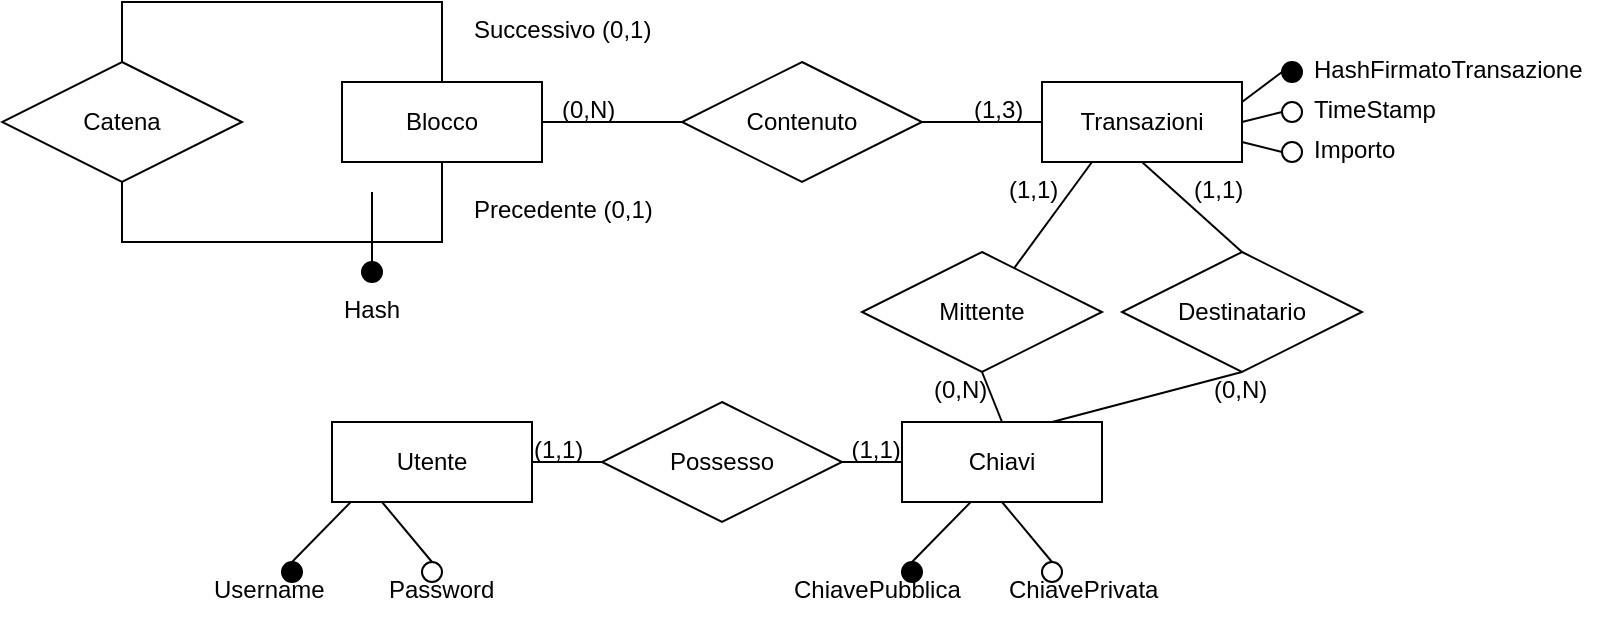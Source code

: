 <mxfile version="14.6.10" type="device"><diagram id="jW-VglLQz1Np7RGHE_We" name="Page-1"><mxGraphModel dx="865" dy="467" grid="1" gridSize="10" guides="1" tooltips="1" connect="1" arrows="1" fold="1" page="1" pageScale="1" pageWidth="827" pageHeight="1169" math="0" shadow="0"><root><mxCell id="0"/><mxCell id="1" parent="0"/><mxCell id="sjHRVdYwHhFcXTOIaJaJ-1" value="Blocco" style="whiteSpace=wrap;html=1;align=center;" vertex="1" parent="1"><mxGeometry x="180" y="100" width="100" height="40" as="geometry"/></mxCell><mxCell id="sjHRVdYwHhFcXTOIaJaJ-2" value="Catena" style="shape=rhombus;perimeter=rhombusPerimeter;whiteSpace=wrap;html=1;align=center;" vertex="1" parent="1"><mxGeometry x="10" y="90" width="120" height="60" as="geometry"/></mxCell><mxCell id="sjHRVdYwHhFcXTOIaJaJ-3" value="" style="endArrow=none;html=1;rounded=0;edgeStyle=orthogonalEdgeStyle;exitX=0.5;exitY=1;exitDx=0;exitDy=0;entryX=0.5;entryY=1;entryDx=0;entryDy=0;" edge="1" parent="1" source="sjHRVdYwHhFcXTOIaJaJ-2" target="sjHRVdYwHhFcXTOIaJaJ-1"><mxGeometry relative="1" as="geometry"><mxPoint x="150" y="120" as="sourcePoint"/><mxPoint x="310" y="120" as="targetPoint"/><Array as="points"><mxPoint x="70" y="180"/><mxPoint x="230" y="180"/></Array></mxGeometry></mxCell><mxCell id="sjHRVdYwHhFcXTOIaJaJ-4" value="" style="endArrow=none;html=1;rounded=0;edgeStyle=orthogonalEdgeStyle;exitX=0.5;exitY=0;exitDx=0;exitDy=0;entryX=0.5;entryY=0;entryDx=0;entryDy=0;" edge="1" parent="1" source="sjHRVdYwHhFcXTOIaJaJ-2" target="sjHRVdYwHhFcXTOIaJaJ-1"><mxGeometry relative="1" as="geometry"><mxPoint x="70" y="40" as="sourcePoint"/><mxPoint x="230" y="40" as="targetPoint"/><Array as="points"><mxPoint x="70" y="60"/><mxPoint x="230" y="60"/></Array></mxGeometry></mxCell><mxCell id="sjHRVdYwHhFcXTOIaJaJ-5" value="" style="ellipse;whiteSpace=wrap;html=1;aspect=fixed;fillColor=#000000;" vertex="1" parent="1"><mxGeometry x="190" y="190" width="10" height="10" as="geometry"/></mxCell><mxCell id="sjHRVdYwHhFcXTOIaJaJ-7" value="" style="endArrow=none;html=1;rounded=0;edgeStyle=orthogonalEdgeStyle;exitX=0.5;exitY=0;exitDx=0;exitDy=0;" edge="1" parent="1" source="sjHRVdYwHhFcXTOIaJaJ-5"><mxGeometry relative="1" as="geometry"><mxPoint x="150" y="120" as="sourcePoint"/><mxPoint x="195" y="155" as="targetPoint"/></mxGeometry></mxCell><mxCell id="sjHRVdYwHhFcXTOIaJaJ-8" value="Hash" style="text;strokeColor=none;fillColor=none;spacingLeft=4;spacingRight=4;overflow=hidden;rotatable=0;points=[[0,0.5],[1,0.5]];portConstraint=eastwest;fontSize=12;" vertex="1" parent="1"><mxGeometry x="175" y="200" width="40" height="30" as="geometry"/></mxCell><mxCell id="sjHRVdYwHhFcXTOIaJaJ-9" value="Precedente (0,1)" style="text;strokeColor=none;fillColor=none;spacingLeft=4;spacingRight=4;overflow=hidden;rotatable=0;points=[[0,0.5],[1,0.5]];portConstraint=eastwest;fontSize=12;" vertex="1" parent="1"><mxGeometry x="240" y="150" width="100" height="30" as="geometry"/></mxCell><mxCell id="sjHRVdYwHhFcXTOIaJaJ-10" value="Successivo (0,1)" style="text;strokeColor=none;fillColor=none;spacingLeft=4;spacingRight=4;overflow=hidden;rotatable=0;points=[[0,0.5],[1,0.5]];portConstraint=eastwest;fontSize=12;" vertex="1" parent="1"><mxGeometry x="240" y="60" width="100" height="30" as="geometry"/></mxCell><mxCell id="sjHRVdYwHhFcXTOIaJaJ-11" value="Contenuto" style="shape=rhombus;perimeter=rhombusPerimeter;whiteSpace=wrap;html=1;align=center;fillColor=#FFFFFF;" vertex="1" parent="1"><mxGeometry x="350" y="90" width="120" height="60" as="geometry"/></mxCell><mxCell id="sjHRVdYwHhFcXTOIaJaJ-12" value="Transazioni" style="whiteSpace=wrap;html=1;align=center;fillColor=#FFFFFF;" vertex="1" parent="1"><mxGeometry x="530" y="100" width="100" height="40" as="geometry"/></mxCell><mxCell id="sjHRVdYwHhFcXTOIaJaJ-13" value="" style="endArrow=none;html=1;rounded=0;edgeStyle=orthogonalEdgeStyle;exitX=1;exitY=0.5;exitDx=0;exitDy=0;entryX=0;entryY=0.5;entryDx=0;entryDy=0;" edge="1" parent="1" source="sjHRVdYwHhFcXTOIaJaJ-1" target="sjHRVdYwHhFcXTOIaJaJ-11"><mxGeometry relative="1" as="geometry"><mxPoint x="330" y="240" as="sourcePoint"/><mxPoint x="490" y="240" as="targetPoint"/></mxGeometry></mxCell><mxCell id="sjHRVdYwHhFcXTOIaJaJ-14" value="" style="endArrow=none;html=1;rounded=0;edgeStyle=orthogonalEdgeStyle;" edge="1" parent="1" source="sjHRVdYwHhFcXTOIaJaJ-11"><mxGeometry relative="1" as="geometry"><mxPoint x="480" y="190" as="sourcePoint"/><mxPoint x="530" y="120" as="targetPoint"/></mxGeometry></mxCell><mxCell id="sjHRVdYwHhFcXTOIaJaJ-15" value="(0,N)" style="text;strokeColor=none;fillColor=none;spacingLeft=4;spacingRight=4;overflow=hidden;rotatable=0;points=[[0,0.5],[1,0.5]];portConstraint=eastwest;fontSize=12;" vertex="1" parent="1"><mxGeometry x="284" y="100" width="40" height="30" as="geometry"/></mxCell><mxCell id="sjHRVdYwHhFcXTOIaJaJ-16" value="(1,3)" style="text;strokeColor=none;fillColor=none;spacingLeft=4;spacingRight=4;overflow=hidden;rotatable=0;points=[[0,0.5],[1,0.5]];portConstraint=eastwest;fontSize=12;" vertex="1" parent="1"><mxGeometry x="490" y="100" width="40" height="30" as="geometry"/></mxCell><mxCell id="sjHRVdYwHhFcXTOIaJaJ-17" value="" style="ellipse;whiteSpace=wrap;html=1;aspect=fixed;fillColor=#000000;" vertex="1" parent="1"><mxGeometry x="650" y="90" width="10" height="10" as="geometry"/></mxCell><mxCell id="sjHRVdYwHhFcXTOIaJaJ-18" value="" style="ellipse;whiteSpace=wrap;html=1;aspect=fixed;fillColor=#FFFFFF;" vertex="1" parent="1"><mxGeometry x="650" y="110" width="10" height="10" as="geometry"/></mxCell><mxCell id="sjHRVdYwHhFcXTOIaJaJ-19" value="" style="ellipse;whiteSpace=wrap;html=1;aspect=fixed;fillColor=#FFFFFF;" vertex="1" parent="1"><mxGeometry x="650" y="130" width="10" height="10" as="geometry"/></mxCell><mxCell id="sjHRVdYwHhFcXTOIaJaJ-25" value="" style="endArrow=none;html=1;rounded=0;exitX=1;exitY=0.25;exitDx=0;exitDy=0;entryX=0;entryY=0.5;entryDx=0;entryDy=0;" edge="1" parent="1" source="sjHRVdYwHhFcXTOIaJaJ-12" target="sjHRVdYwHhFcXTOIaJaJ-17"><mxGeometry relative="1" as="geometry"><mxPoint x="480" y="210" as="sourcePoint"/><mxPoint x="640" y="210" as="targetPoint"/></mxGeometry></mxCell><mxCell id="sjHRVdYwHhFcXTOIaJaJ-26" value="" style="endArrow=none;html=1;rounded=0;exitX=1;exitY=0.5;exitDx=0;exitDy=0;entryX=0;entryY=0.5;entryDx=0;entryDy=0;" edge="1" parent="1" source="sjHRVdYwHhFcXTOIaJaJ-12" target="sjHRVdYwHhFcXTOIaJaJ-18"><mxGeometry relative="1" as="geometry"><mxPoint x="490" y="220" as="sourcePoint"/><mxPoint x="650" y="220" as="targetPoint"/></mxGeometry></mxCell><mxCell id="sjHRVdYwHhFcXTOIaJaJ-27" value="" style="endArrow=none;html=1;rounded=0;exitX=1;exitY=0.75;exitDx=0;exitDy=0;entryX=0;entryY=0.5;entryDx=0;entryDy=0;" edge="1" parent="1" source="sjHRVdYwHhFcXTOIaJaJ-12" target="sjHRVdYwHhFcXTOIaJaJ-19"><mxGeometry relative="1" as="geometry"><mxPoint x="500" y="230" as="sourcePoint"/><mxPoint x="660" y="230" as="targetPoint"/></mxGeometry></mxCell><mxCell id="sjHRVdYwHhFcXTOIaJaJ-29" value="HashFirmatoTransazione" style="text;strokeColor=none;fillColor=none;spacingLeft=4;spacingRight=4;overflow=hidden;rotatable=0;points=[[0,0.5],[1,0.5]];portConstraint=eastwest;fontSize=12;" vertex="1" parent="1"><mxGeometry x="660" y="80" width="150" height="30" as="geometry"/></mxCell><mxCell id="sjHRVdYwHhFcXTOIaJaJ-30" value="TimeStamp" style="text;strokeColor=none;fillColor=none;spacingLeft=4;spacingRight=4;overflow=hidden;rotatable=0;points=[[0,0.5],[1,0.5]];portConstraint=eastwest;fontSize=12;" vertex="1" parent="1"><mxGeometry x="660" y="100" width="150" height="30" as="geometry"/></mxCell><mxCell id="sjHRVdYwHhFcXTOIaJaJ-31" value="Importo" style="text;strokeColor=none;fillColor=none;spacingLeft=4;spacingRight=4;overflow=hidden;rotatable=0;points=[[0,0.5],[1,0.5]];portConstraint=eastwest;fontSize=12;" vertex="1" parent="1"><mxGeometry x="660" y="120" width="150" height="30" as="geometry"/></mxCell><mxCell id="sjHRVdYwHhFcXTOIaJaJ-32" value="Utente" style="whiteSpace=wrap;html=1;align=center;fillColor=#FFFFFF;" vertex="1" parent="1"><mxGeometry x="175" y="270" width="100" height="40" as="geometry"/></mxCell><mxCell id="sjHRVdYwHhFcXTOIaJaJ-33" value="" style="ellipse;whiteSpace=wrap;html=1;aspect=fixed;fillColor=#000000;" vertex="1" parent="1"><mxGeometry x="150" y="340" width="10" height="10" as="geometry"/></mxCell><mxCell id="sjHRVdYwHhFcXTOIaJaJ-34" value="" style="endArrow=none;html=1;rounded=0;exitX=0.5;exitY=0;exitDx=0;exitDy=0;entryX=0.097;entryY=0.992;entryDx=0;entryDy=0;entryPerimeter=0;" edge="1" parent="1" source="sjHRVdYwHhFcXTOIaJaJ-33" target="sjHRVdYwHhFcXTOIaJaJ-32"><mxGeometry relative="1" as="geometry"><mxPoint x="110" y="285" as="sourcePoint"/><mxPoint x="155" y="320" as="targetPoint"/></mxGeometry></mxCell><mxCell id="sjHRVdYwHhFcXTOIaJaJ-36" value="" style="ellipse;whiteSpace=wrap;html=1;aspect=fixed;fillColor=#FFFFFF;" vertex="1" parent="1"><mxGeometry x="220" y="340" width="10" height="10" as="geometry"/></mxCell><mxCell id="sjHRVdYwHhFcXTOIaJaJ-37" value="" style="endArrow=none;html=1;rounded=0;exitX=0.5;exitY=0;exitDx=0;exitDy=0;entryX=0.25;entryY=1;entryDx=0;entryDy=0;" edge="1" parent="1" source="sjHRVdYwHhFcXTOIaJaJ-36" target="sjHRVdYwHhFcXTOIaJaJ-32"><mxGeometry relative="1" as="geometry"><mxPoint x="120" y="295" as="sourcePoint"/><mxPoint x="194.7" y="319.68" as="targetPoint"/></mxGeometry></mxCell><mxCell id="sjHRVdYwHhFcXTOIaJaJ-45" value="Username" style="text;strokeColor=none;fillColor=none;spacingLeft=4;spacingRight=4;overflow=hidden;rotatable=0;points=[[0,0.5],[1,0.5]];portConstraint=eastwest;fontSize=12;" vertex="1" parent="1"><mxGeometry x="110" y="340" width="70" height="30" as="geometry"/></mxCell><mxCell id="sjHRVdYwHhFcXTOIaJaJ-46" value="Password" style="text;strokeColor=none;fillColor=none;spacingLeft=4;spacingRight=4;overflow=hidden;rotatable=0;points=[[0,0.5],[1,0.5]];portConstraint=eastwest;fontSize=12;" vertex="1" parent="1"><mxGeometry x="197.5" y="340" width="65" height="30" as="geometry"/></mxCell><mxCell id="sjHRVdYwHhFcXTOIaJaJ-49" value="Possesso" style="shape=rhombus;perimeter=rhombusPerimeter;whiteSpace=wrap;html=1;align=center;fillColor=#FFFFFF;" vertex="1" parent="1"><mxGeometry x="310" y="260" width="120" height="60" as="geometry"/></mxCell><mxCell id="sjHRVdYwHhFcXTOIaJaJ-51" value="" style="endArrow=none;html=1;rounded=0;edgeStyle=orthogonalEdgeStyle;exitX=1;exitY=0.5;exitDx=0;exitDy=0;" edge="1" parent="1" source="sjHRVdYwHhFcXTOIaJaJ-32" target="sjHRVdYwHhFcXTOIaJaJ-49"><mxGeometry relative="1" as="geometry"><mxPoint x="275.0" y="290" as="sourcePoint"/><mxPoint x="340" y="290" as="targetPoint"/></mxGeometry></mxCell><mxCell id="sjHRVdYwHhFcXTOIaJaJ-52" value="Chiavi" style="whiteSpace=wrap;html=1;align=center;fillColor=#FFFFFF;" vertex="1" parent="1"><mxGeometry x="460" y="270" width="100" height="40" as="geometry"/></mxCell><mxCell id="sjHRVdYwHhFcXTOIaJaJ-53" value="" style="ellipse;whiteSpace=wrap;html=1;aspect=fixed;fillColor=#000000;" vertex="1" parent="1"><mxGeometry x="460" y="340" width="10" height="10" as="geometry"/></mxCell><mxCell id="sjHRVdYwHhFcXTOIaJaJ-54" value="" style="endArrow=none;html=1;rounded=0;exitX=0.5;exitY=0;exitDx=0;exitDy=0;entryX=0.097;entryY=0.992;entryDx=0;entryDy=0;entryPerimeter=0;" edge="1" parent="1" source="sjHRVdYwHhFcXTOIaJaJ-53"><mxGeometry relative="1" as="geometry"><mxPoint x="420" y="285" as="sourcePoint"/><mxPoint x="494.7" y="309.68" as="targetPoint"/></mxGeometry></mxCell><mxCell id="sjHRVdYwHhFcXTOIaJaJ-55" value="" style="ellipse;whiteSpace=wrap;html=1;aspect=fixed;fillColor=#FFFFFF;" vertex="1" parent="1"><mxGeometry x="530" y="340" width="10" height="10" as="geometry"/></mxCell><mxCell id="sjHRVdYwHhFcXTOIaJaJ-56" value="" style="endArrow=none;html=1;rounded=0;exitX=0.5;exitY=0;exitDx=0;exitDy=0;entryX=0.25;entryY=1;entryDx=0;entryDy=0;" edge="1" parent="1" source="sjHRVdYwHhFcXTOIaJaJ-55"><mxGeometry relative="1" as="geometry"><mxPoint x="430" y="295" as="sourcePoint"/><mxPoint x="510.0" y="310" as="targetPoint"/></mxGeometry></mxCell><mxCell id="sjHRVdYwHhFcXTOIaJaJ-57" value="ChiavePrivata" style="text;strokeColor=none;fillColor=none;spacingLeft=4;spacingRight=4;overflow=hidden;rotatable=0;points=[[0,0.5],[1,0.5]];portConstraint=eastwest;fontSize=12;" vertex="1" parent="1"><mxGeometry x="507.5" y="340" width="92.5" height="30" as="geometry"/></mxCell><mxCell id="sjHRVdYwHhFcXTOIaJaJ-58" value="" style="endArrow=none;html=1;rounded=0;edgeStyle=orthogonalEdgeStyle;exitX=1;exitY=0.5;exitDx=0;exitDy=0;entryX=0;entryY=0.5;entryDx=0;entryDy=0;" edge="1" parent="1" source="sjHRVdYwHhFcXTOIaJaJ-49" target="sjHRVdYwHhFcXTOIaJaJ-52"><mxGeometry relative="1" as="geometry"><mxPoint x="320" y="390" as="sourcePoint"/><mxPoint x="480" y="390" as="targetPoint"/></mxGeometry></mxCell><mxCell id="sjHRVdYwHhFcXTOIaJaJ-59" value="ChiavePubblica" style="text;strokeColor=none;fillColor=none;spacingLeft=4;spacingRight=4;overflow=hidden;rotatable=0;points=[[0,0.5],[1,0.5]];portConstraint=eastwest;fontSize=12;" vertex="1" parent="1"><mxGeometry x="400" y="340" width="97.5" height="30" as="geometry"/></mxCell><mxCell id="sjHRVdYwHhFcXTOIaJaJ-60" value="Mittente" style="shape=rhombus;perimeter=rhombusPerimeter;whiteSpace=wrap;html=1;align=center;fillColor=#FFFFFF;" vertex="1" parent="1"><mxGeometry x="440" y="185" width="120" height="60" as="geometry"/></mxCell><mxCell id="sjHRVdYwHhFcXTOIaJaJ-61" value="Destinatario" style="shape=rhombus;perimeter=rhombusPerimeter;whiteSpace=wrap;html=1;align=center;fillColor=#FFFFFF;" vertex="1" parent="1"><mxGeometry x="570" y="185" width="120" height="60" as="geometry"/></mxCell><mxCell id="sjHRVdYwHhFcXTOIaJaJ-62" value="" style="endArrow=none;html=1;rounded=0;exitX=0.5;exitY=0;exitDx=0;exitDy=0;entryX=0.5;entryY=1;entryDx=0;entryDy=0;" edge="1" parent="1" source="sjHRVdYwHhFcXTOIaJaJ-52" target="sjHRVdYwHhFcXTOIaJaJ-60"><mxGeometry relative="1" as="geometry"><mxPoint x="490" y="390" as="sourcePoint"/><mxPoint x="650" y="390" as="targetPoint"/></mxGeometry></mxCell><mxCell id="sjHRVdYwHhFcXTOIaJaJ-63" value="" style="endArrow=none;html=1;rounded=0;exitX=0.75;exitY=0;exitDx=0;exitDy=0;entryX=0.5;entryY=1;entryDx=0;entryDy=0;" edge="1" parent="1" source="sjHRVdYwHhFcXTOIaJaJ-52" target="sjHRVdYwHhFcXTOIaJaJ-61"><mxGeometry relative="1" as="geometry"><mxPoint x="500" y="400" as="sourcePoint"/><mxPoint x="660" y="400" as="targetPoint"/></mxGeometry></mxCell><mxCell id="sjHRVdYwHhFcXTOIaJaJ-64" value="" style="endArrow=none;html=1;rounded=0;entryX=0.25;entryY=1;entryDx=0;entryDy=0;" edge="1" parent="1" source="sjHRVdYwHhFcXTOIaJaJ-60" target="sjHRVdYwHhFcXTOIaJaJ-12"><mxGeometry relative="1" as="geometry"><mxPoint x="510" y="410" as="sourcePoint"/><mxPoint x="670" y="410" as="targetPoint"/></mxGeometry></mxCell><mxCell id="sjHRVdYwHhFcXTOIaJaJ-65" value="" style="endArrow=none;html=1;rounded=0;exitX=0.5;exitY=0;exitDx=0;exitDy=0;entryX=0.5;entryY=1;entryDx=0;entryDy=0;" edge="1" parent="1" source="sjHRVdYwHhFcXTOIaJaJ-61" target="sjHRVdYwHhFcXTOIaJaJ-12"><mxGeometry relative="1" as="geometry"><mxPoint x="520" y="420" as="sourcePoint"/><mxPoint x="680" y="420" as="targetPoint"/></mxGeometry></mxCell><mxCell id="sjHRVdYwHhFcXTOIaJaJ-66" value="(1,1)" style="text;strokeColor=none;fillColor=none;spacingLeft=4;spacingRight=4;overflow=hidden;rotatable=0;points=[[0,0.5],[1,0.5]];portConstraint=eastwest;fontSize=12;" vertex="1" parent="1"><mxGeometry x="507.5" y="140" width="40" height="30" as="geometry"/></mxCell><mxCell id="sjHRVdYwHhFcXTOIaJaJ-67" value="(0,N)" style="text;strokeColor=none;fillColor=none;spacingLeft=4;spacingRight=4;overflow=hidden;rotatable=0;points=[[0,0.5],[1,0.5]];portConstraint=eastwest;fontSize=12;" vertex="1" parent="1"><mxGeometry x="470" y="240" width="40" height="30" as="geometry"/></mxCell><mxCell id="sjHRVdYwHhFcXTOIaJaJ-68" value="(1,1)" style="text;strokeColor=none;fillColor=none;spacingLeft=4;spacingRight=4;overflow=hidden;rotatable=0;points=[[0,0.5],[1,0.5]];portConstraint=eastwest;fontSize=12;" vertex="1" parent="1"><mxGeometry x="600" y="140" width="40" height="30" as="geometry"/></mxCell><mxCell id="sjHRVdYwHhFcXTOIaJaJ-69" value="(0,N)" style="text;strokeColor=none;fillColor=none;spacingLeft=4;spacingRight=4;overflow=hidden;rotatable=0;points=[[0,0.5],[1,0.5]];portConstraint=eastwest;fontSize=12;" vertex="1" parent="1"><mxGeometry x="610" y="240" width="40" height="30" as="geometry"/></mxCell><mxCell id="sjHRVdYwHhFcXTOIaJaJ-70" value="(1,1)" style="text;strokeColor=none;fillColor=none;spacingLeft=4;spacingRight=4;overflow=hidden;rotatable=0;points=[[0,0.5],[1,0.5]];portConstraint=eastwest;fontSize=12;" vertex="1" parent="1"><mxGeometry x="270" y="270" width="40" height="30" as="geometry"/></mxCell><mxCell id="sjHRVdYwHhFcXTOIaJaJ-71" value="(1,1)" style="text;strokeColor=none;fillColor=none;spacingLeft=4;spacingRight=4;overflow=hidden;rotatable=0;points=[[0,0.5],[1,0.5]];portConstraint=eastwest;fontSize=12;" vertex="1" parent="1"><mxGeometry x="428.75" y="270" width="40" height="30" as="geometry"/></mxCell></root></mxGraphModel></diagram></mxfile>